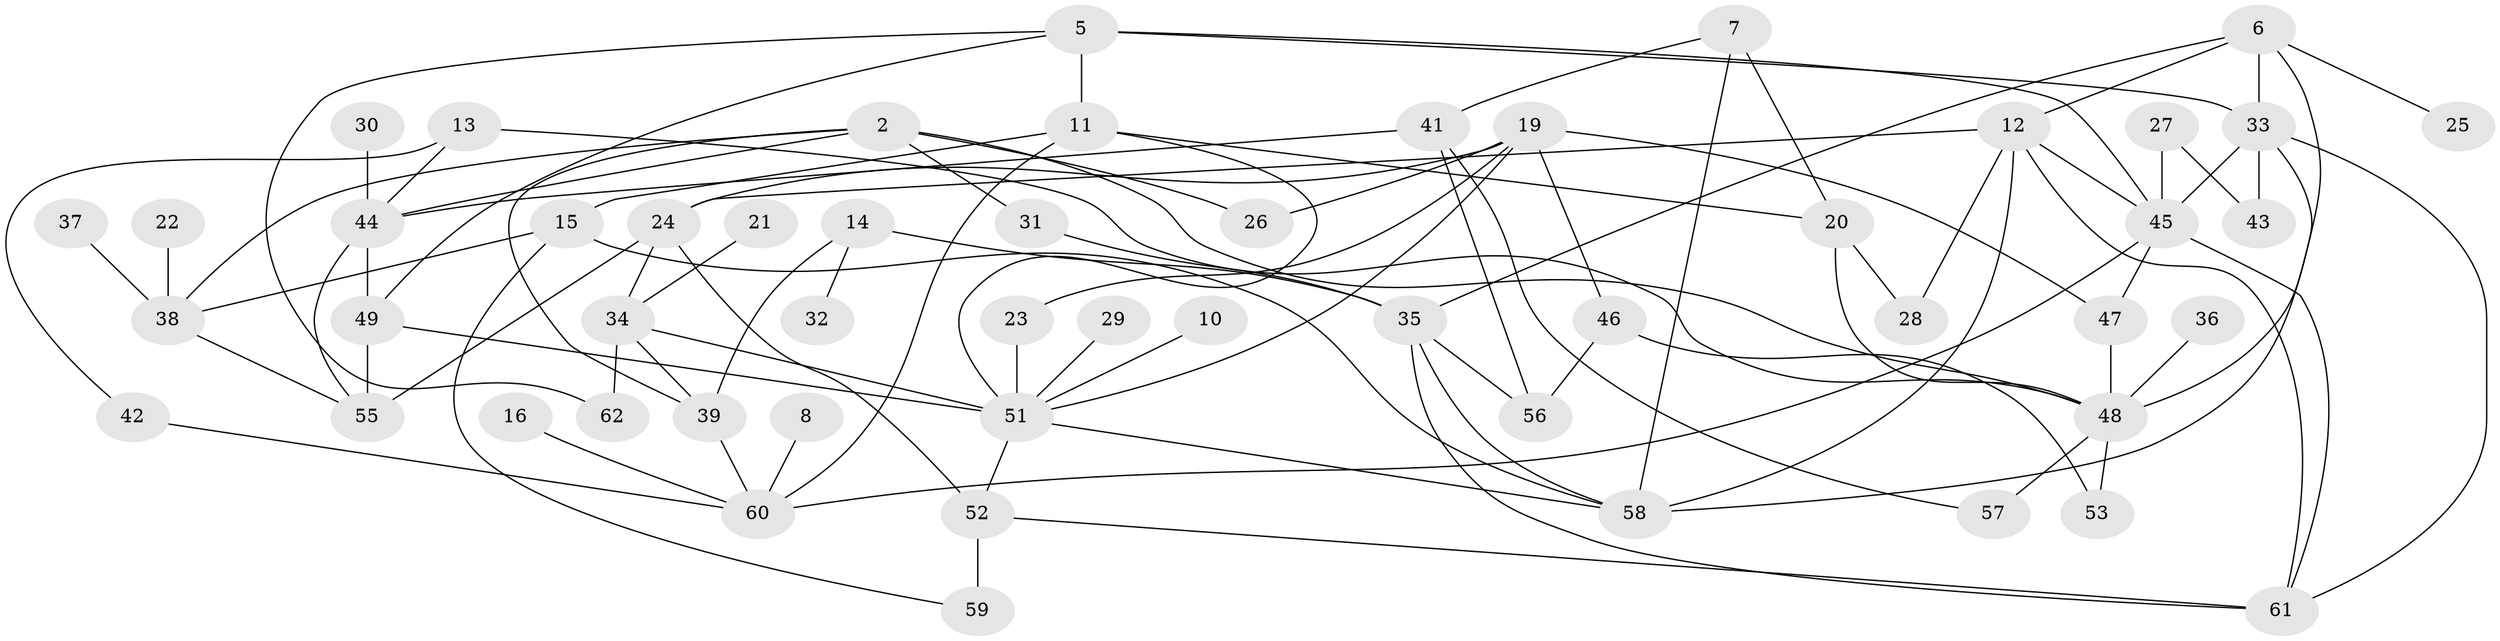 // original degree distribution, {5: 0.07258064516129033, 2: 0.24193548387096775, 4: 0.1774193548387097, 0: 0.07258064516129033, 3: 0.23387096774193547, 1: 0.1774193548387097, 6: 0.024193548387096774}
// Generated by graph-tools (version 1.1) at 2025/25/03/09/25 03:25:17]
// undirected, 53 vertices, 93 edges
graph export_dot {
graph [start="1"]
  node [color=gray90,style=filled];
  2;
  5;
  6;
  7;
  8;
  10;
  11;
  12;
  13;
  14;
  15;
  16;
  19;
  20;
  21;
  22;
  23;
  24;
  25;
  26;
  27;
  28;
  29;
  30;
  31;
  32;
  33;
  34;
  35;
  36;
  37;
  38;
  39;
  41;
  42;
  43;
  44;
  45;
  46;
  47;
  48;
  49;
  51;
  52;
  53;
  55;
  56;
  57;
  58;
  59;
  60;
  61;
  62;
  2 -- 26 [weight=1.0];
  2 -- 31 [weight=1.0];
  2 -- 38 [weight=1.0];
  2 -- 39 [weight=1.0];
  2 -- 44 [weight=1.0];
  2 -- 48 [weight=1.0];
  5 -- 11 [weight=1.0];
  5 -- 33 [weight=1.0];
  5 -- 45 [weight=1.0];
  5 -- 49 [weight=1.0];
  5 -- 62 [weight=1.0];
  6 -- 12 [weight=1.0];
  6 -- 25 [weight=1.0];
  6 -- 33 [weight=1.0];
  6 -- 35 [weight=1.0];
  6 -- 48 [weight=1.0];
  7 -- 20 [weight=1.0];
  7 -- 41 [weight=1.0];
  7 -- 58 [weight=1.0];
  8 -- 60 [weight=1.0];
  10 -- 51 [weight=1.0];
  11 -- 15 [weight=1.0];
  11 -- 20 [weight=1.0];
  11 -- 51 [weight=1.0];
  11 -- 60 [weight=1.0];
  12 -- 24 [weight=1.0];
  12 -- 28 [weight=1.0];
  12 -- 45 [weight=1.0];
  12 -- 58 [weight=1.0];
  12 -- 61 [weight=1.0];
  13 -- 42 [weight=1.0];
  13 -- 44 [weight=1.0];
  13 -- 48 [weight=1.0];
  14 -- 32 [weight=1.0];
  14 -- 35 [weight=1.0];
  14 -- 39 [weight=1.0];
  15 -- 38 [weight=1.0];
  15 -- 58 [weight=1.0];
  15 -- 59 [weight=1.0];
  16 -- 60 [weight=1.0];
  19 -- 23 [weight=1.0];
  19 -- 24 [weight=1.0];
  19 -- 26 [weight=1.0];
  19 -- 46 [weight=2.0];
  19 -- 47 [weight=1.0];
  19 -- 51 [weight=1.0];
  20 -- 28 [weight=1.0];
  20 -- 48 [weight=1.0];
  21 -- 34 [weight=1.0];
  22 -- 38 [weight=1.0];
  23 -- 51 [weight=1.0];
  24 -- 34 [weight=1.0];
  24 -- 52 [weight=1.0];
  24 -- 55 [weight=1.0];
  27 -- 43 [weight=1.0];
  27 -- 45 [weight=1.0];
  29 -- 51 [weight=1.0];
  30 -- 44 [weight=1.0];
  31 -- 35 [weight=1.0];
  33 -- 43 [weight=2.0];
  33 -- 45 [weight=2.0];
  33 -- 58 [weight=1.0];
  33 -- 61 [weight=1.0];
  34 -- 39 [weight=1.0];
  34 -- 51 [weight=1.0];
  34 -- 62 [weight=1.0];
  35 -- 56 [weight=1.0];
  35 -- 58 [weight=1.0];
  35 -- 61 [weight=1.0];
  36 -- 48 [weight=1.0];
  37 -- 38 [weight=1.0];
  38 -- 55 [weight=1.0];
  39 -- 60 [weight=1.0];
  41 -- 44 [weight=1.0];
  41 -- 56 [weight=1.0];
  41 -- 57 [weight=1.0];
  42 -- 60 [weight=1.0];
  44 -- 49 [weight=1.0];
  44 -- 55 [weight=1.0];
  45 -- 47 [weight=1.0];
  45 -- 60 [weight=1.0];
  45 -- 61 [weight=1.0];
  46 -- 53 [weight=1.0];
  46 -- 56 [weight=1.0];
  47 -- 48 [weight=1.0];
  48 -- 53 [weight=1.0];
  48 -- 57 [weight=1.0];
  49 -- 51 [weight=1.0];
  49 -- 55 [weight=2.0];
  51 -- 52 [weight=1.0];
  51 -- 58 [weight=1.0];
  52 -- 59 [weight=2.0];
  52 -- 61 [weight=1.0];
}
